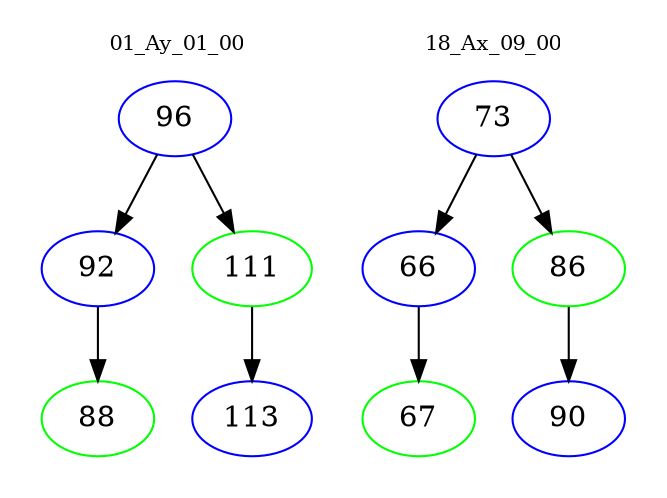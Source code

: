 digraph{
subgraph cluster_0 {
color = white
label = "01_Ay_01_00";
fontsize=10;
T0_96 [label="96", color="blue"]
T0_96 -> T0_92 [color="black"]
T0_92 [label="92", color="blue"]
T0_92 -> T0_88 [color="black"]
T0_88 [label="88", color="green"]
T0_96 -> T0_111 [color="black"]
T0_111 [label="111", color="green"]
T0_111 -> T0_113 [color="black"]
T0_113 [label="113", color="blue"]
}
subgraph cluster_1 {
color = white
label = "18_Ax_09_00";
fontsize=10;
T1_73 [label="73", color="blue"]
T1_73 -> T1_66 [color="black"]
T1_66 [label="66", color="blue"]
T1_66 -> T1_67 [color="black"]
T1_67 [label="67", color="green"]
T1_73 -> T1_86 [color="black"]
T1_86 [label="86", color="green"]
T1_86 -> T1_90 [color="black"]
T1_90 [label="90", color="blue"]
}
}
